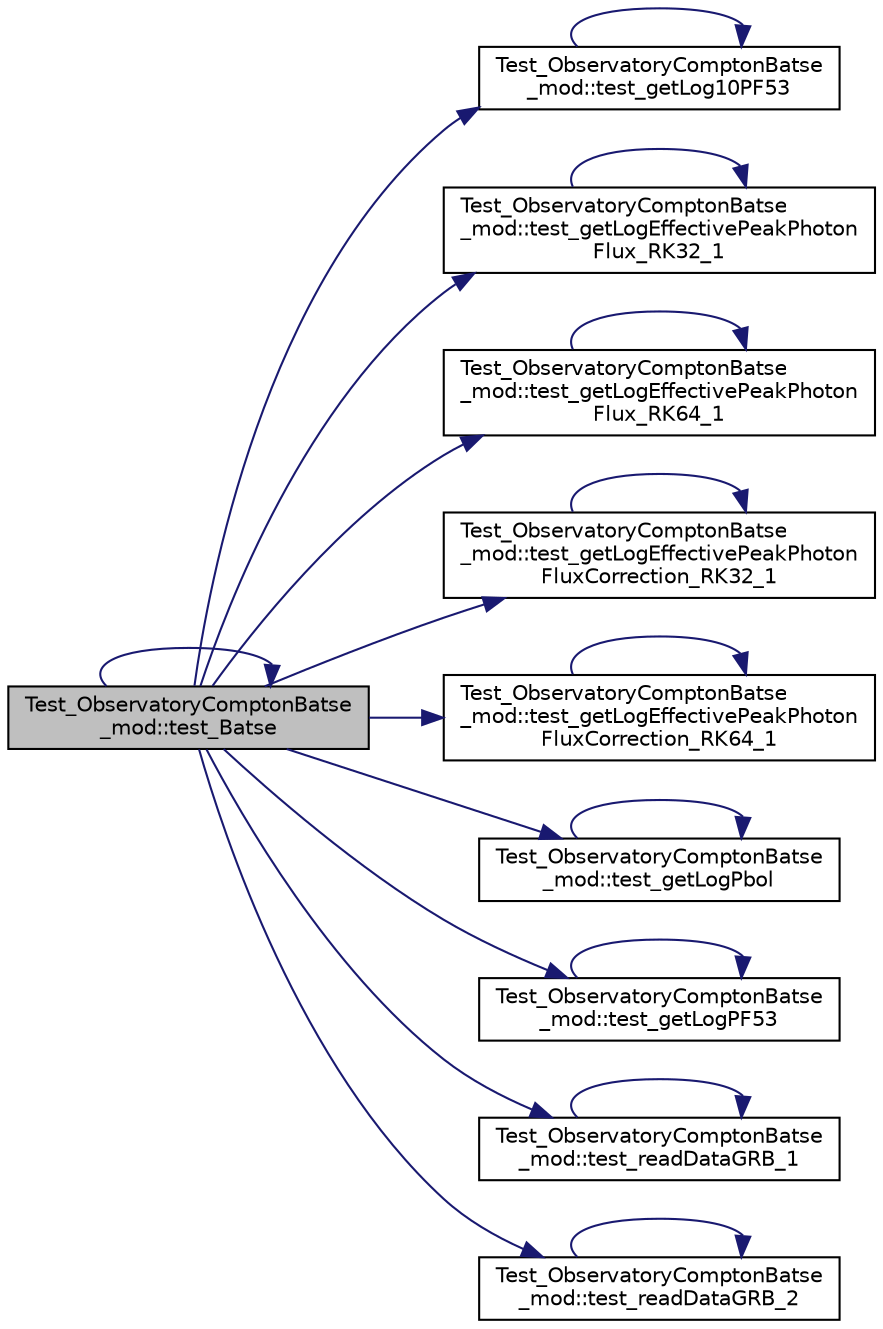 digraph "Test_ObservatoryComptonBatse_mod::test_Batse"
{
 // LATEX_PDF_SIZE
  edge [fontname="Helvetica",fontsize="10",labelfontname="Helvetica",labelfontsize="10"];
  node [fontname="Helvetica",fontsize="10",shape=record];
  rankdir="LR";
  Node1 [label="Test_ObservatoryComptonBatse\l_mod::test_Batse",height=0.2,width=0.4,color="black", fillcolor="grey75", style="filled", fontcolor="black",tooltip=" "];
  Node1 -> Node1 [color="midnightblue",fontsize="10",style="solid",fontname="Helvetica"];
  Node1 -> Node2 [color="midnightblue",fontsize="10",style="solid",fontname="Helvetica"];
  Node2 [label="Test_ObservatoryComptonBatse\l_mod::test_getLog10PF53",height=0.2,width=0.4,color="black", fillcolor="white", style="filled",URL="$namespaceTest__ObservatoryComptonBatse__mod.html#a004be30ba2f20e1510670a2f2b57c15c",tooltip=" "];
  Node2 -> Node2 [color="midnightblue",fontsize="10",style="solid",fontname="Helvetica"];
  Node1 -> Node3 [color="midnightblue",fontsize="10",style="solid",fontname="Helvetica"];
  Node3 [label="Test_ObservatoryComptonBatse\l_mod::test_getLogEffectivePeakPhoton\lFlux_RK32_1",height=0.2,width=0.4,color="black", fillcolor="white", style="filled",URL="$namespaceTest__ObservatoryComptonBatse__mod.html#a101f80d71422d3b4a4244c08fd68e0ca",tooltip=" "];
  Node3 -> Node3 [color="midnightblue",fontsize="10",style="solid",fontname="Helvetica"];
  Node1 -> Node4 [color="midnightblue",fontsize="10",style="solid",fontname="Helvetica"];
  Node4 [label="Test_ObservatoryComptonBatse\l_mod::test_getLogEffectivePeakPhoton\lFlux_RK64_1",height=0.2,width=0.4,color="black", fillcolor="white", style="filled",URL="$namespaceTest__ObservatoryComptonBatse__mod.html#accffbfba4e605a6dd92641fe92b78d20",tooltip=" "];
  Node4 -> Node4 [color="midnightblue",fontsize="10",style="solid",fontname="Helvetica"];
  Node1 -> Node5 [color="midnightblue",fontsize="10",style="solid",fontname="Helvetica"];
  Node5 [label="Test_ObservatoryComptonBatse\l_mod::test_getLogEffectivePeakPhoton\lFluxCorrection_RK32_1",height=0.2,width=0.4,color="black", fillcolor="white", style="filled",URL="$namespaceTest__ObservatoryComptonBatse__mod.html#a4d6d55d6ee35f177832bef183016926c",tooltip=" "];
  Node5 -> Node5 [color="midnightblue",fontsize="10",style="solid",fontname="Helvetica"];
  Node1 -> Node6 [color="midnightblue",fontsize="10",style="solid",fontname="Helvetica"];
  Node6 [label="Test_ObservatoryComptonBatse\l_mod::test_getLogEffectivePeakPhoton\lFluxCorrection_RK64_1",height=0.2,width=0.4,color="black", fillcolor="white", style="filled",URL="$namespaceTest__ObservatoryComptonBatse__mod.html#a9649b5d98f1349b9ccd56669d30bf6f7",tooltip=" "];
  Node6 -> Node6 [color="midnightblue",fontsize="10",style="solid",fontname="Helvetica"];
  Node1 -> Node7 [color="midnightblue",fontsize="10",style="solid",fontname="Helvetica"];
  Node7 [label="Test_ObservatoryComptonBatse\l_mod::test_getLogPbol",height=0.2,width=0.4,color="black", fillcolor="white", style="filled",URL="$namespaceTest__ObservatoryComptonBatse__mod.html#adca386b864bb30d5c0650e5df89321b2",tooltip=" "];
  Node7 -> Node7 [color="midnightblue",fontsize="10",style="solid",fontname="Helvetica"];
  Node1 -> Node8 [color="midnightblue",fontsize="10",style="solid",fontname="Helvetica"];
  Node8 [label="Test_ObservatoryComptonBatse\l_mod::test_getLogPF53",height=0.2,width=0.4,color="black", fillcolor="white", style="filled",URL="$namespaceTest__ObservatoryComptonBatse__mod.html#adf4934d7f0c6fd06300f32ec20895ad0",tooltip=" "];
  Node8 -> Node8 [color="midnightblue",fontsize="10",style="solid",fontname="Helvetica"];
  Node1 -> Node9 [color="midnightblue",fontsize="10",style="solid",fontname="Helvetica"];
  Node9 [label="Test_ObservatoryComptonBatse\l_mod::test_readDataGRB_1",height=0.2,width=0.4,color="black", fillcolor="white", style="filled",URL="$namespaceTest__ObservatoryComptonBatse__mod.html#a5d7468c593506d421f44e7555055966d",tooltip=" "];
  Node9 -> Node9 [color="midnightblue",fontsize="10",style="solid",fontname="Helvetica"];
  Node1 -> Node10 [color="midnightblue",fontsize="10",style="solid",fontname="Helvetica"];
  Node10 [label="Test_ObservatoryComptonBatse\l_mod::test_readDataGRB_2",height=0.2,width=0.4,color="black", fillcolor="white", style="filled",URL="$namespaceTest__ObservatoryComptonBatse__mod.html#aa51602f8bc9b99fbb5c2948fd28dcb1d",tooltip=" "];
  Node10 -> Node10 [color="midnightblue",fontsize="10",style="solid",fontname="Helvetica"];
}
